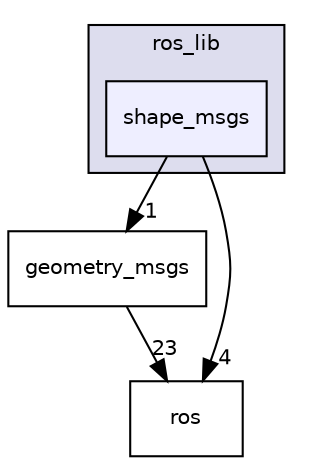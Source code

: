 digraph "shape_msgs" {
  compound=true
  node [ fontsize="10", fontname="Helvetica"];
  edge [ labelfontsize="10", labelfontname="Helvetica"];
  subgraph clusterdir_90717b3c677f611b706863d5c86b90c7 {
    graph [ bgcolor="#ddddee", pencolor="black", label="ros_lib" fontname="Helvetica", fontsize="10", URL="dir_90717b3c677f611b706863d5c86b90c7.html"]
  dir_2b60079bc9ac1822e5ada365bd214858 [shape=box, label="shape_msgs", style="filled", fillcolor="#eeeeff", pencolor="black", URL="dir_2b60079bc9ac1822e5ada365bd214858.html"];
  }
  dir_5cfa40852cff5e6f0c90369dde4c23a1 [shape=box label="geometry_msgs" URL="dir_5cfa40852cff5e6f0c90369dde4c23a1.html"];
  dir_74fd674bff593b67d15dde07bcd4f8f8 [shape=box label="ros" URL="dir_74fd674bff593b67d15dde07bcd4f8f8.html"];
  dir_5cfa40852cff5e6f0c90369dde4c23a1->dir_74fd674bff593b67d15dde07bcd4f8f8 [headlabel="23", labeldistance=1.5 headhref="dir_000043_000025.html"];
  dir_2b60079bc9ac1822e5ada365bd214858->dir_5cfa40852cff5e6f0c90369dde4c23a1 [headlabel="1", labeldistance=1.5 headhref="dir_000038_000043.html"];
  dir_2b60079bc9ac1822e5ada365bd214858->dir_74fd674bff593b67d15dde07bcd4f8f8 [headlabel="4", labeldistance=1.5 headhref="dir_000038_000025.html"];
}

